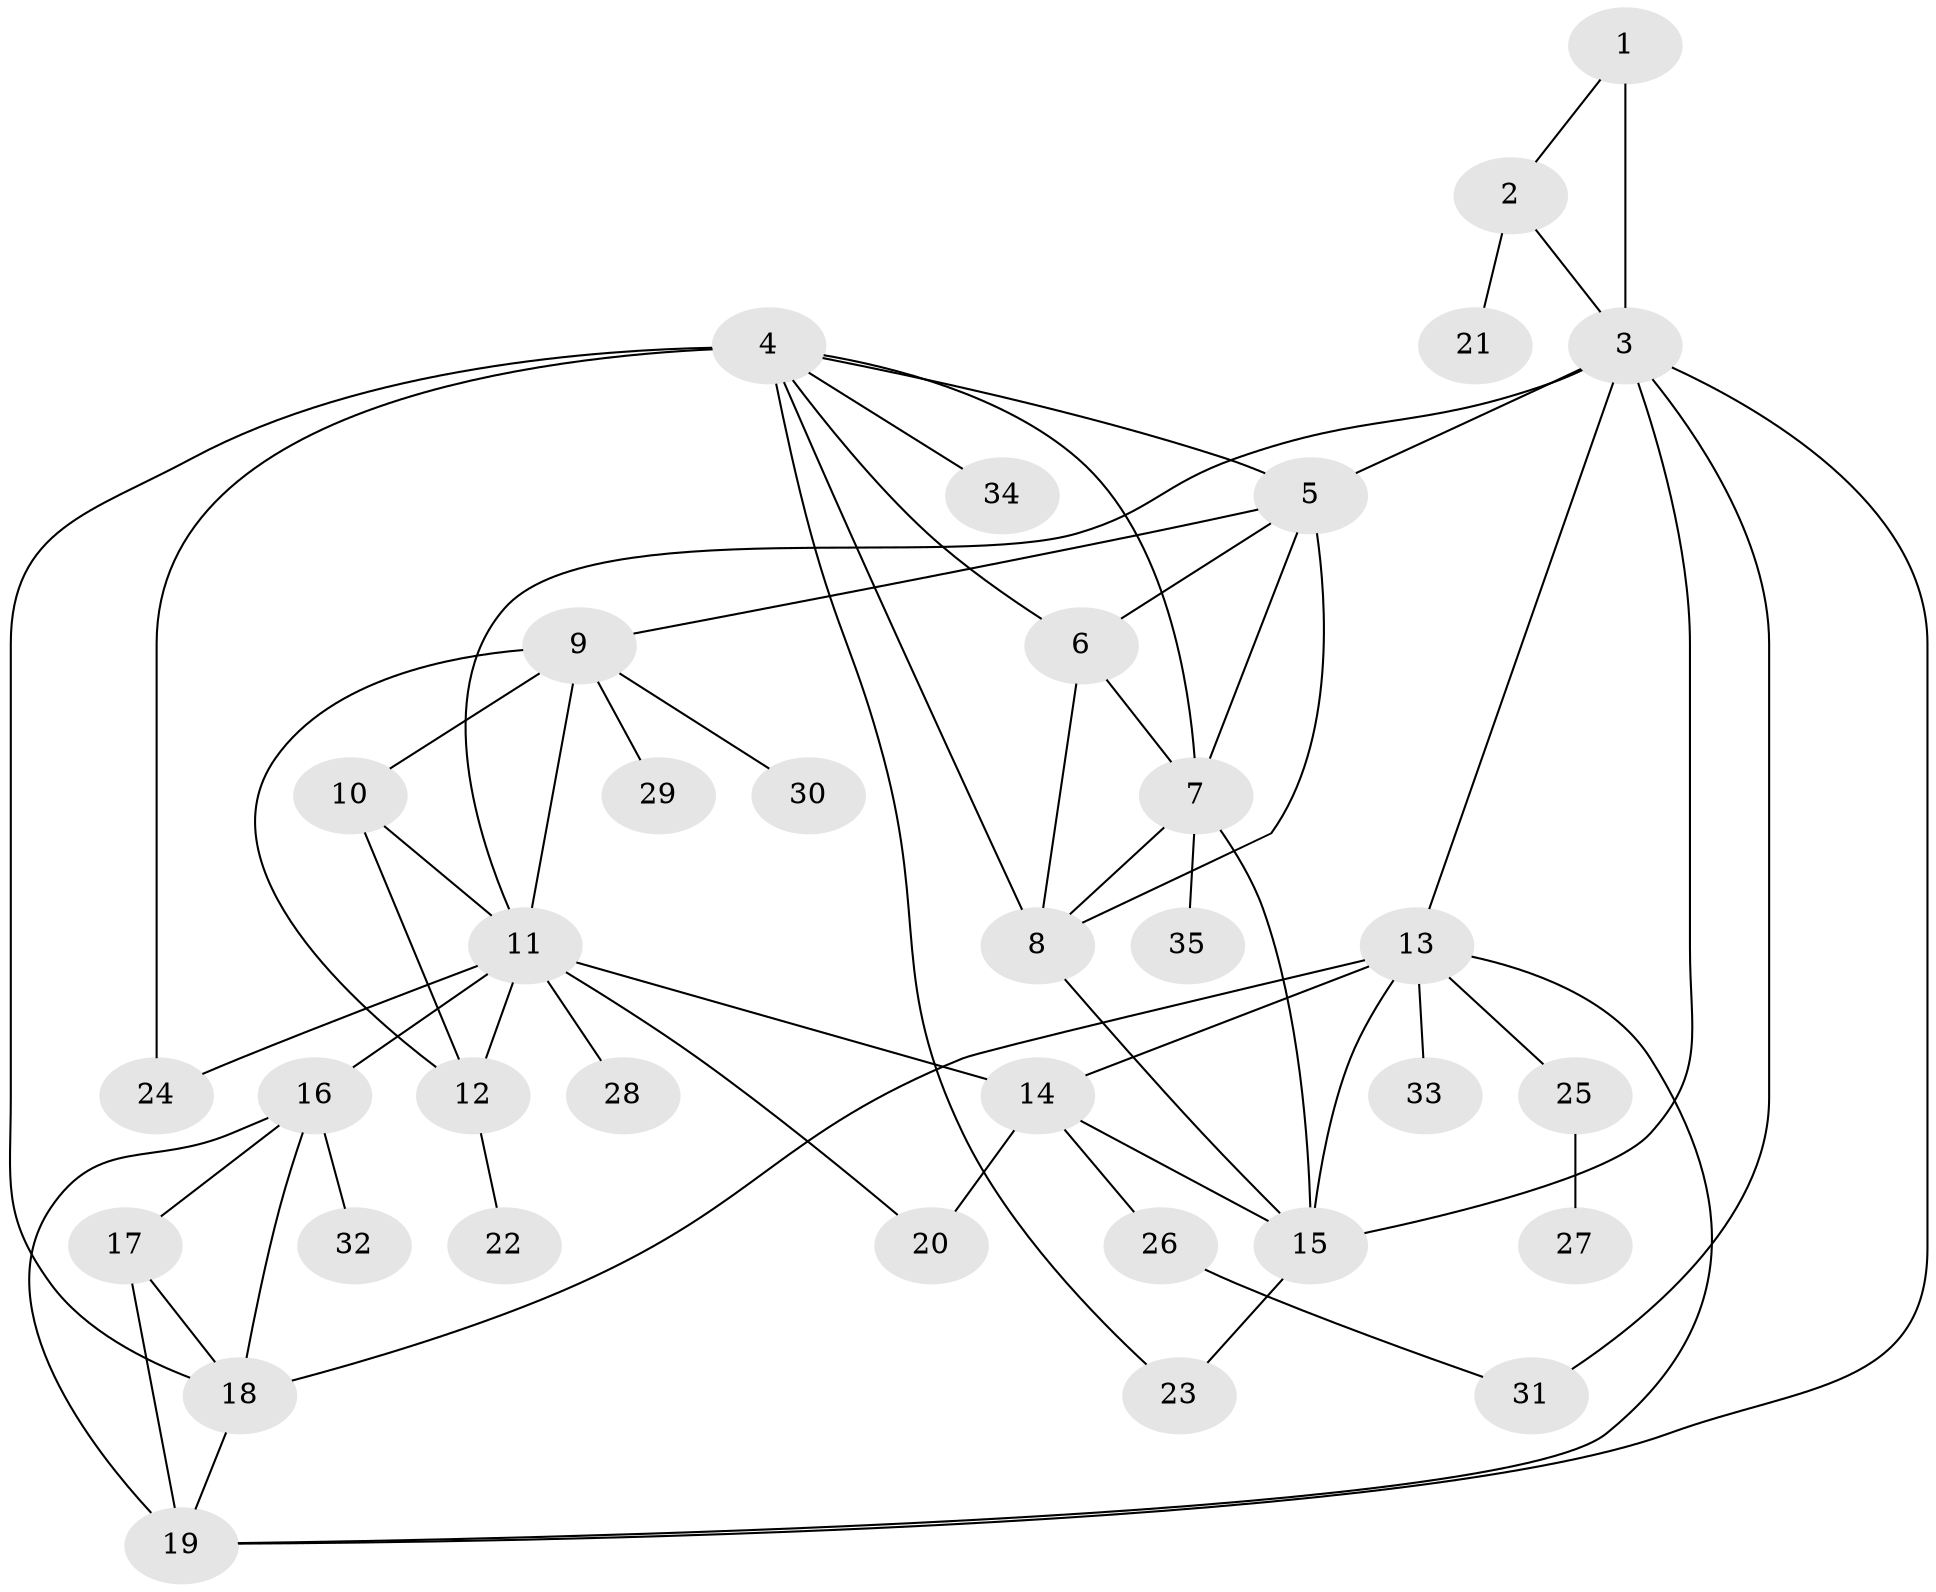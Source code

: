 // original degree distribution, {6: 0.026785714285714284, 9: 0.026785714285714284, 8: 0.05357142857142857, 11: 0.03571428571428571, 4: 0.017857142857142856, 7: 0.026785714285714284, 10: 0.008928571428571428, 5: 0.044642857142857144, 1: 0.6071428571428571, 3: 0.044642857142857144, 2: 0.10714285714285714}
// Generated by graph-tools (version 1.1) at 2025/52/03/04/25 22:52:22]
// undirected, 35 vertices, 61 edges
graph export_dot {
  node [color=gray90,style=filled];
  1;
  2;
  3;
  4;
  5;
  6;
  7;
  8;
  9;
  10;
  11;
  12;
  13;
  14;
  15;
  16;
  17;
  18;
  19;
  20;
  21;
  22;
  23;
  24;
  25;
  26;
  27;
  28;
  29;
  30;
  31;
  32;
  33;
  34;
  35;
  1 -- 2 [weight=1.0];
  1 -- 3 [weight=3.0];
  2 -- 3 [weight=3.0];
  2 -- 21 [weight=1.0];
  3 -- 5 [weight=1.0];
  3 -- 11 [weight=1.0];
  3 -- 13 [weight=1.0];
  3 -- 15 [weight=1.0];
  3 -- 19 [weight=1.0];
  3 -- 31 [weight=1.0];
  4 -- 5 [weight=1.0];
  4 -- 6 [weight=1.0];
  4 -- 7 [weight=1.0];
  4 -- 8 [weight=1.0];
  4 -- 18 [weight=1.0];
  4 -- 23 [weight=1.0];
  4 -- 24 [weight=3.0];
  4 -- 34 [weight=1.0];
  5 -- 6 [weight=1.0];
  5 -- 7 [weight=1.0];
  5 -- 8 [weight=1.0];
  5 -- 9 [weight=1.0];
  6 -- 7 [weight=1.0];
  6 -- 8 [weight=4.0];
  7 -- 8 [weight=1.0];
  7 -- 15 [weight=1.0];
  7 -- 35 [weight=1.0];
  8 -- 15 [weight=1.0];
  9 -- 10 [weight=3.0];
  9 -- 11 [weight=2.0];
  9 -- 12 [weight=2.0];
  9 -- 29 [weight=1.0];
  9 -- 30 [weight=1.0];
  10 -- 11 [weight=1.0];
  10 -- 12 [weight=1.0];
  11 -- 12 [weight=1.0];
  11 -- 14 [weight=1.0];
  11 -- 16 [weight=1.0];
  11 -- 20 [weight=1.0];
  11 -- 24 [weight=1.0];
  11 -- 28 [weight=1.0];
  12 -- 22 [weight=5.0];
  13 -- 14 [weight=3.0];
  13 -- 15 [weight=3.0];
  13 -- 18 [weight=1.0];
  13 -- 19 [weight=1.0];
  13 -- 25 [weight=1.0];
  13 -- 33 [weight=1.0];
  14 -- 15 [weight=1.0];
  14 -- 20 [weight=4.0];
  14 -- 26 [weight=1.0];
  15 -- 23 [weight=1.0];
  16 -- 17 [weight=2.0];
  16 -- 18 [weight=2.0];
  16 -- 19 [weight=2.0];
  16 -- 32 [weight=5.0];
  17 -- 18 [weight=1.0];
  17 -- 19 [weight=1.0];
  18 -- 19 [weight=1.0];
  25 -- 27 [weight=1.0];
  26 -- 31 [weight=1.0];
}
